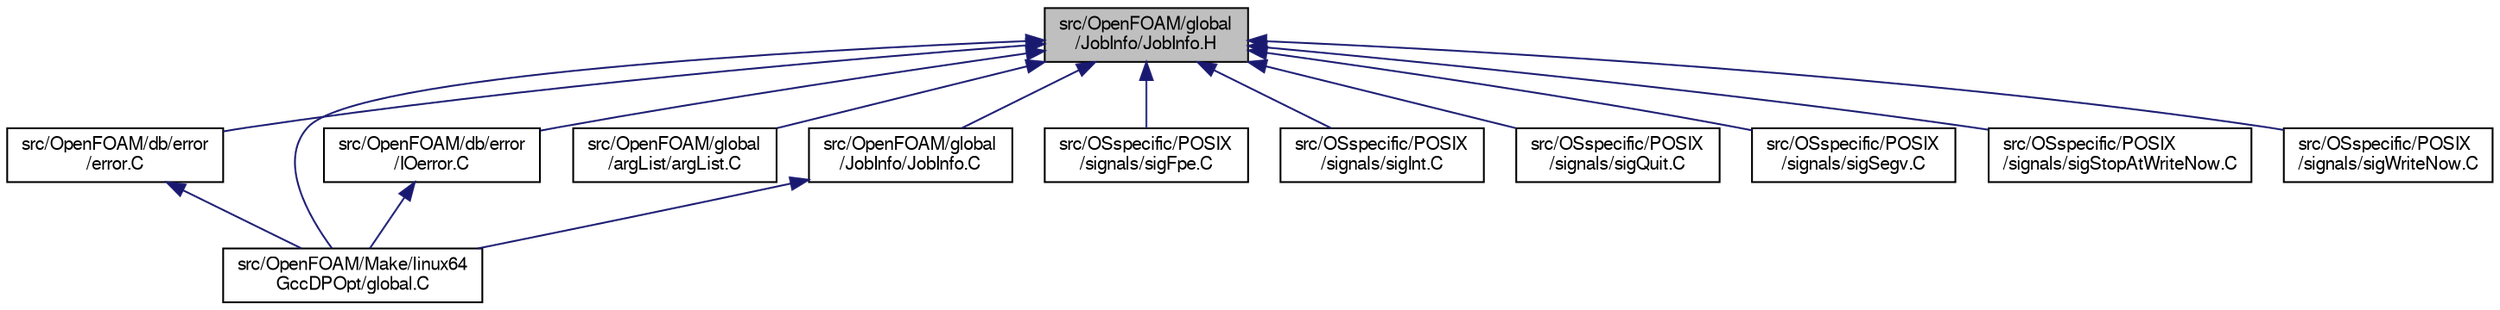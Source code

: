 digraph "src/OpenFOAM/global/JobInfo/JobInfo.H"
{
  bgcolor="transparent";
  edge [fontname="FreeSans",fontsize="10",labelfontname="FreeSans",labelfontsize="10"];
  node [fontname="FreeSans",fontsize="10",shape=record];
  Node75 [label="src/OpenFOAM/global\l/JobInfo/JobInfo.H",height=0.2,width=0.4,color="black", fillcolor="grey75", style="filled", fontcolor="black"];
  Node75 -> Node76 [dir="back",color="midnightblue",fontsize="10",style="solid",fontname="FreeSans"];
  Node76 [label="src/OpenFOAM/db/error\l/error.C",height=0.2,width=0.4,color="black",URL="$a08921.html"];
  Node76 -> Node77 [dir="back",color="midnightblue",fontsize="10",style="solid",fontname="FreeSans"];
  Node77 [label="src/OpenFOAM/Make/linux64\lGccDPOpt/global.C",height=0.2,width=0.4,color="black",URL="$a10511.html",tooltip="Define the globals used in the OpenFOAM library. It is important that these are constructed in the ap..."];
  Node75 -> Node78 [dir="back",color="midnightblue",fontsize="10",style="solid",fontname="FreeSans"];
  Node78 [label="src/OpenFOAM/db/error\l/IOerror.C",height=0.2,width=0.4,color="black",URL="$a08930.html"];
  Node78 -> Node77 [dir="back",color="midnightblue",fontsize="10",style="solid",fontname="FreeSans"];
  Node75 -> Node79 [dir="back",color="midnightblue",fontsize="10",style="solid",fontname="FreeSans"];
  Node79 [label="src/OpenFOAM/global\l/argList/argList.C",height=0.2,width=0.4,color="black",URL="$a10190.html"];
  Node75 -> Node80 [dir="back",color="midnightblue",fontsize="10",style="solid",fontname="FreeSans"];
  Node80 [label="src/OpenFOAM/global\l/JobInfo/JobInfo.C",height=0.2,width=0.4,color="black",URL="$a10271.html"];
  Node80 -> Node77 [dir="back",color="midnightblue",fontsize="10",style="solid",fontname="FreeSans"];
  Node75 -> Node77 [dir="back",color="midnightblue",fontsize="10",style="solid",fontname="FreeSans"];
  Node75 -> Node81 [dir="back",color="midnightblue",fontsize="10",style="solid",fontname="FreeSans"];
  Node81 [label="src/OSspecific/POSIX\l/signals/sigFpe.C",height=0.2,width=0.4,color="black",URL="$a12929.html"];
  Node75 -> Node82 [dir="back",color="midnightblue",fontsize="10",style="solid",fontname="FreeSans"];
  Node82 [label="src/OSspecific/POSIX\l/signals/sigInt.C",height=0.2,width=0.4,color="black",URL="$a12935.html"];
  Node75 -> Node83 [dir="back",color="midnightblue",fontsize="10",style="solid",fontname="FreeSans"];
  Node83 [label="src/OSspecific/POSIX\l/signals/sigQuit.C",height=0.2,width=0.4,color="black",URL="$a12941.html"];
  Node75 -> Node84 [dir="back",color="midnightblue",fontsize="10",style="solid",fontname="FreeSans"];
  Node84 [label="src/OSspecific/POSIX\l/signals/sigSegv.C",height=0.2,width=0.4,color="black",URL="$a12947.html"];
  Node75 -> Node85 [dir="back",color="midnightblue",fontsize="10",style="solid",fontname="FreeSans"];
  Node85 [label="src/OSspecific/POSIX\l/signals/sigStopAtWriteNow.C",height=0.2,width=0.4,color="black",URL="$a12953.html"];
  Node75 -> Node86 [dir="back",color="midnightblue",fontsize="10",style="solid",fontname="FreeSans"];
  Node86 [label="src/OSspecific/POSIX\l/signals/sigWriteNow.C",height=0.2,width=0.4,color="black",URL="$a12959.html"];
}
